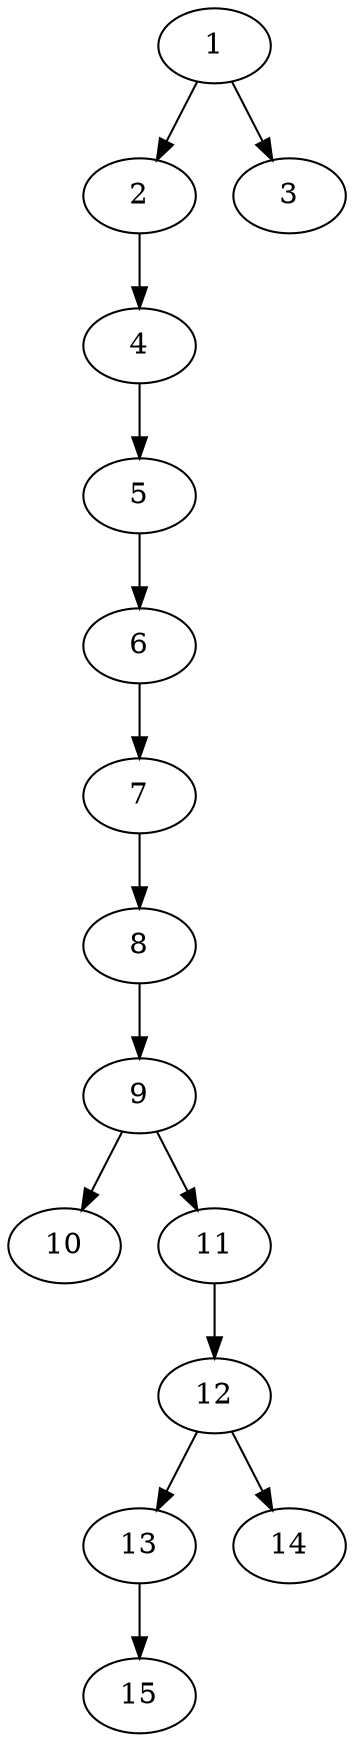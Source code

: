 // DAG automatically generated by daggen at Tue Aug  6 16:26:17 2019
// ./daggen --dot -n 15 --ccr 0.5 --fat 0.4 --regular 0.5 --density 0.5 --mindata 5242880 --maxdata 52428800 
digraph G {
  1 [size="84180992", alpha="0.05", expect_size="42090496"] 
  1 -> 2 [size ="42090496"]
  1 -> 3 [size ="42090496"]
  2 [size="46782464", alpha="0.00", expect_size="23391232"] 
  2 -> 4 [size ="23391232"]
  3 [size="44582912", alpha="0.10", expect_size="22291456"] 
  4 [size="22374400", alpha="0.09", expect_size="11187200"] 
  4 -> 5 [size ="11187200"]
  5 [size="14274560", alpha="0.18", expect_size="7137280"] 
  5 -> 6 [size ="7137280"]
  6 [size="86636544", alpha="0.07", expect_size="43318272"] 
  6 -> 7 [size ="43318272"]
  7 [size="65157120", alpha="0.19", expect_size="32578560"] 
  7 -> 8 [size ="32578560"]
  8 [size="93071360", alpha="0.20", expect_size="46535680"] 
  8 -> 9 [size ="46535680"]
  9 [size="27115520", alpha="0.00", expect_size="13557760"] 
  9 -> 10 [size ="13557760"]
  9 -> 11 [size ="13557760"]
  10 [size="93118464", alpha="0.16", expect_size="46559232"] 
  11 [size="101300224", alpha="0.01", expect_size="50650112"] 
  11 -> 12 [size ="50650112"]
  12 [size="31053824", alpha="0.09", expect_size="15526912"] 
  12 -> 13 [size ="15526912"]
  12 -> 14 [size ="15526912"]
  13 [size="32802816", alpha="0.17", expect_size="16401408"] 
  13 -> 15 [size ="16401408"]
  14 [size="79800320", alpha="0.13", expect_size="39900160"] 
  15 [size="27691008", alpha="0.02", expect_size="13845504"] 
}
